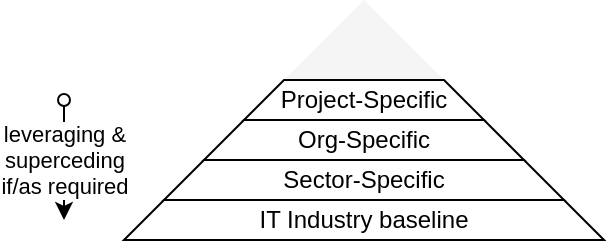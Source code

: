 <mxfile version="20.2.3" type="google"><diagram id="LpJVdC6ibyjmXkgtrIU5" name="Page-1"><mxGraphModel grid="1" page="1" gridSize="10" guides="1" tooltips="1" connect="1" arrows="1" fold="1" pageScale="1" pageWidth="827" pageHeight="1169" math="0" shadow="0"><root><mxCell id="0"/><mxCell id="1" parent="0"/><mxCell id="aabvdcOpTgEIS4CUPCAy-10" value="" style="triangle;whiteSpace=wrap;html=1;rotation=-90;fillColor=#f5f5f5;fontColor=#333333;strokeColor=none;" vertex="1" parent="1"><mxGeometry x="220" y="60" width="40" height="80" as="geometry"/></mxCell><mxCell id="aabvdcOpTgEIS4CUPCAy-1" value="Project-Specific" style="shape=trapezoid;perimeter=trapezoidPerimeter;whiteSpace=wrap;html=1;fixedSize=1;" vertex="1" parent="1"><mxGeometry x="180" y="120" width="120" height="20" as="geometry"/></mxCell><mxCell id="aabvdcOpTgEIS4CUPCAy-4" value="Org-Specific" style="shape=trapezoid;perimeter=trapezoidPerimeter;whiteSpace=wrap;html=1;fixedSize=1;" vertex="1" parent="1"><mxGeometry x="160" y="140" width="160" height="20" as="geometry"/></mxCell><mxCell id="aabvdcOpTgEIS4CUPCAy-5" value="Sector-Specific" style="shape=trapezoid;perimeter=trapezoidPerimeter;whiteSpace=wrap;html=1;fixedSize=1;" vertex="1" parent="1"><mxGeometry x="140" y="160" width="200" height="20" as="geometry"/></mxCell><mxCell id="aabvdcOpTgEIS4CUPCAy-6" value="IT Industry baseline" style="shape=trapezoid;perimeter=trapezoidPerimeter;whiteSpace=wrap;html=1;fixedSize=1;" vertex="1" parent="1"><mxGeometry x="120" y="180" width="240" height="20" as="geometry"/></mxCell><mxCell id="aabvdcOpTgEIS4CUPCAy-8" value="leveraging &amp;amp;&lt;br&gt;superceding&lt;br&gt;if/as required" style="endArrow=classic;html=1;rounded=0;startArrow=oval;startFill=0;" edge="1" parent="1"><mxGeometry width="50" height="50" relative="1" as="geometry"><mxPoint x="90" y="130" as="sourcePoint"/><mxPoint x="90" y="190" as="targetPoint"/></mxGeometry></mxCell></root></mxGraphModel></diagram></mxfile>